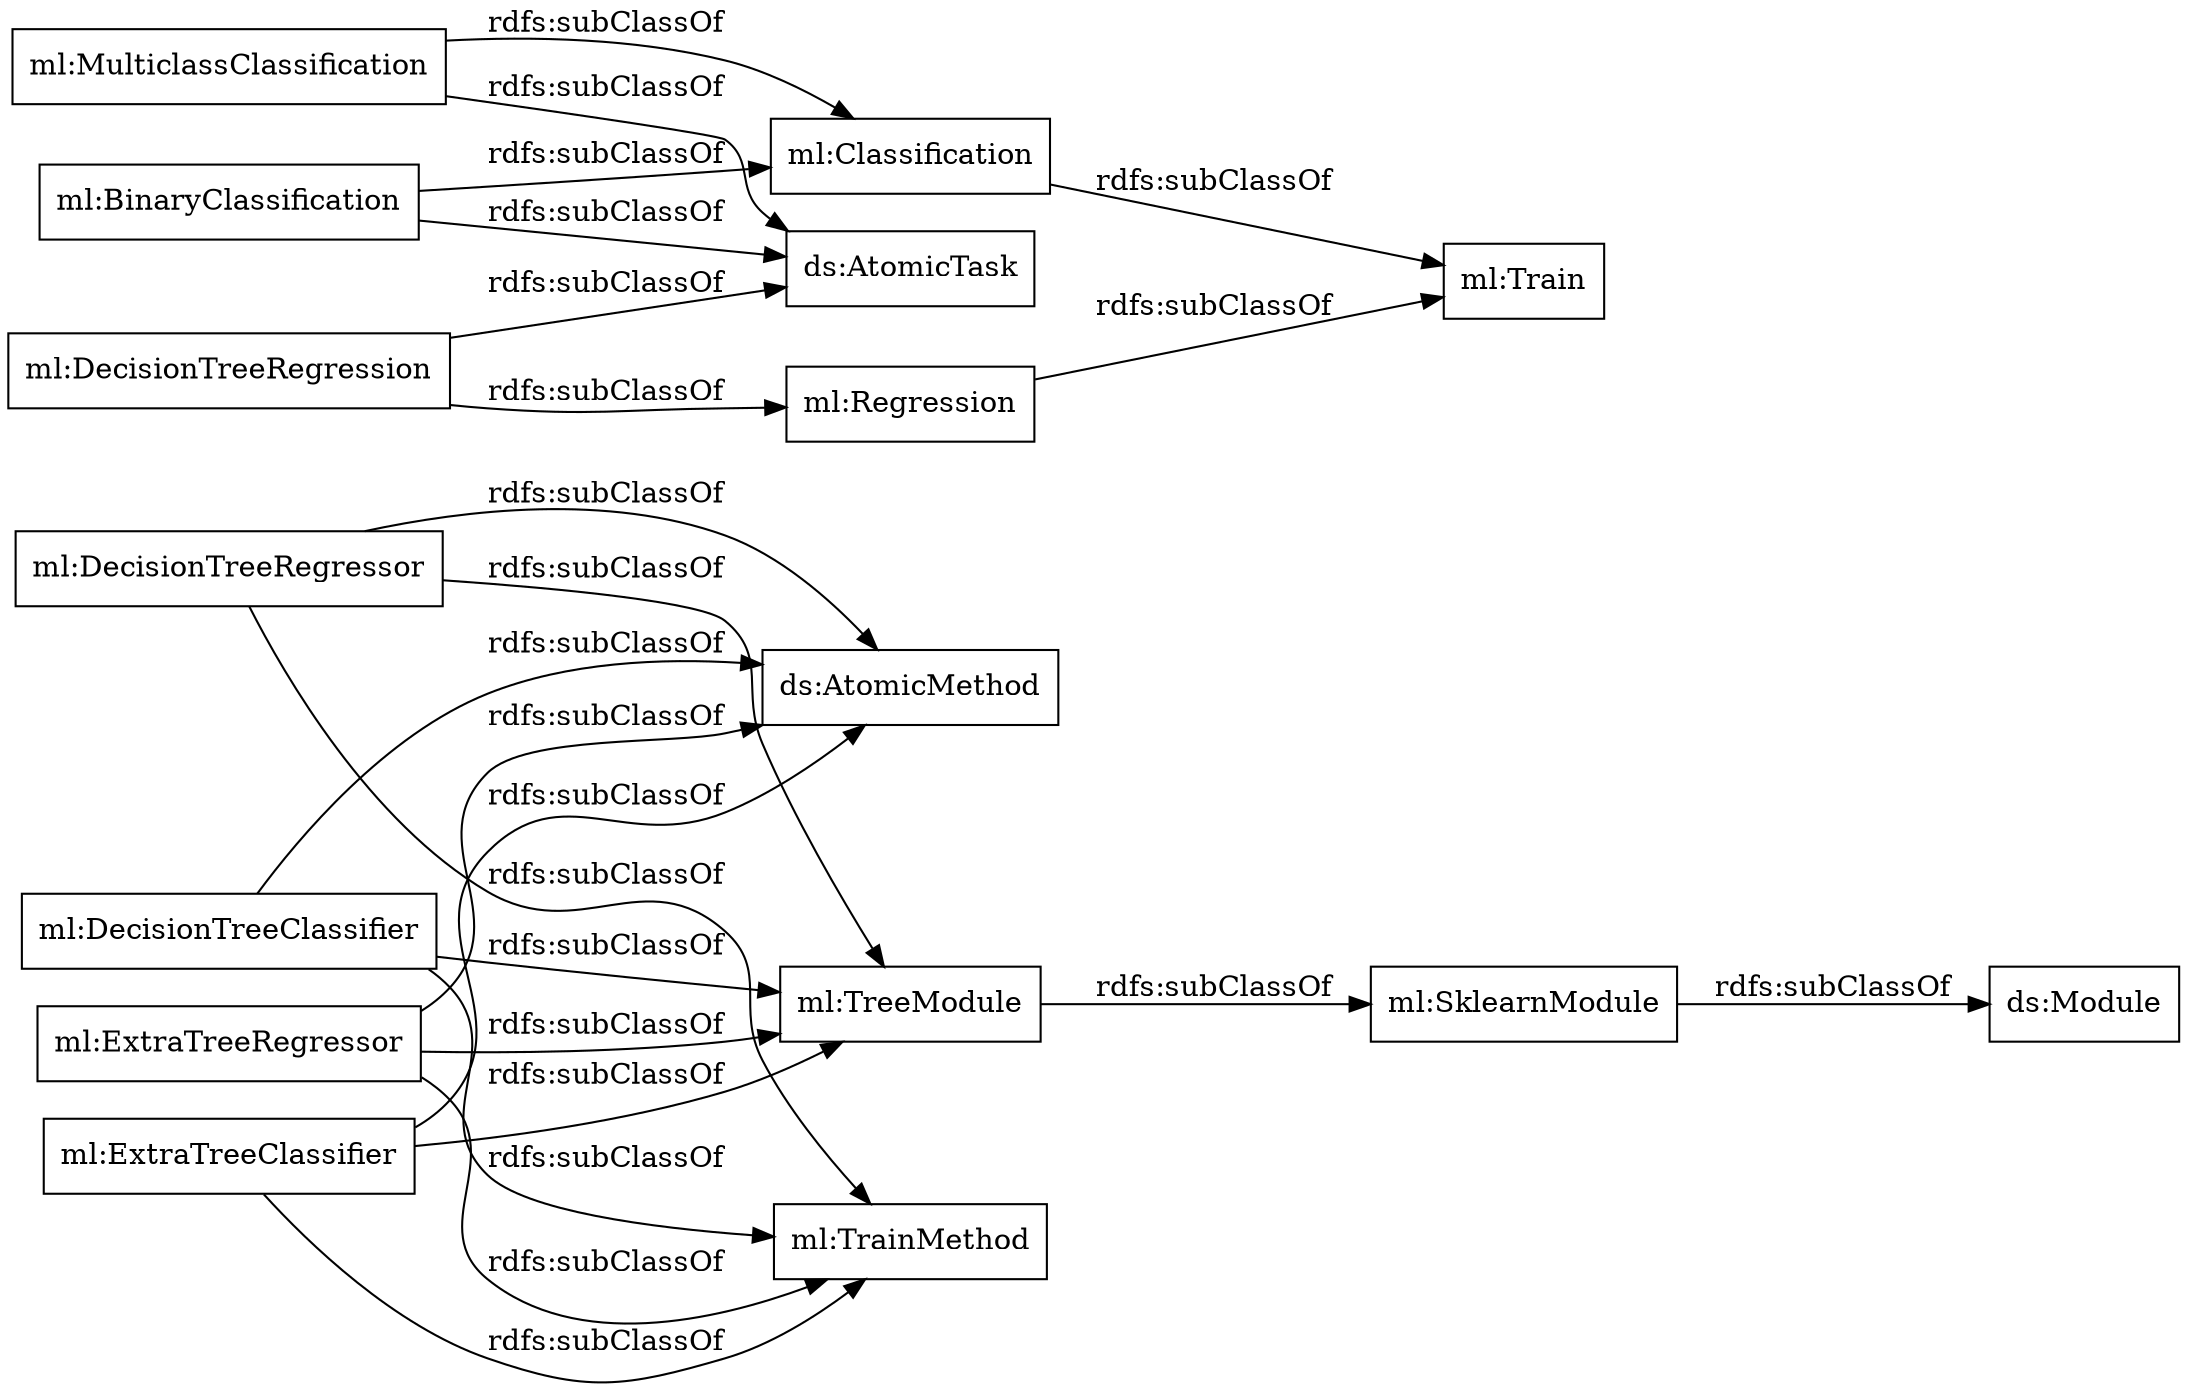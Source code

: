 digraph ar2dtool_diagram { 
rankdir=LR;
size="1000"
node [shape = rectangle, color="black"]; "ml:ExtraTreeClassifier" "ml:DecisionTreeRegressor" "ml:BinaryClassification" "ml:DecisionTreeRegression" "ml:Classification" "ml:MulticlassClassification" "ml:Train" "ml:SklearnModule" "ml:DecisionTreeClassifier" "ml:Regression" "ml:TreeModule" "ml:ExtraTreeRegressor" ; /*classes style*/
	"ml:SklearnModule" -> "ds:Module" [ label = "rdfs:subClassOf" ];
	"ml:Classification" -> "ml:Train" [ label = "rdfs:subClassOf" ];
	"ml:BinaryClassification" -> "ml:Classification" [ label = "rdfs:subClassOf" ];
	"ml:BinaryClassification" -> "ds:AtomicTask" [ label = "rdfs:subClassOf" ];
	"ml:ExtraTreeClassifier" -> "ml:TreeModule" [ label = "rdfs:subClassOf" ];
	"ml:ExtraTreeClassifier" -> "ml:TrainMethod" [ label = "rdfs:subClassOf" ];
	"ml:ExtraTreeClassifier" -> "ds:AtomicMethod" [ label = "rdfs:subClassOf" ];
	"ml:TreeModule" -> "ml:SklearnModule" [ label = "rdfs:subClassOf" ];
	"ml:DecisionTreeRegression" -> "ml:Regression" [ label = "rdfs:subClassOf" ];
	"ml:DecisionTreeRegression" -> "ds:AtomicTask" [ label = "rdfs:subClassOf" ];
	"ml:MulticlassClassification" -> "ml:Classification" [ label = "rdfs:subClassOf" ];
	"ml:MulticlassClassification" -> "ds:AtomicTask" [ label = "rdfs:subClassOf" ];
	"ml:DecisionTreeClassifier" -> "ml:TreeModule" [ label = "rdfs:subClassOf" ];
	"ml:DecisionTreeClassifier" -> "ml:TrainMethod" [ label = "rdfs:subClassOf" ];
	"ml:DecisionTreeClassifier" -> "ds:AtomicMethod" [ label = "rdfs:subClassOf" ];
	"ml:Regression" -> "ml:Train" [ label = "rdfs:subClassOf" ];
	"ml:DecisionTreeRegressor" -> "ml:TreeModule" [ label = "rdfs:subClassOf" ];
	"ml:DecisionTreeRegressor" -> "ml:TrainMethod" [ label = "rdfs:subClassOf" ];
	"ml:DecisionTreeRegressor" -> "ds:AtomicMethod" [ label = "rdfs:subClassOf" ];
	"ml:ExtraTreeRegressor" -> "ml:TreeModule" [ label = "rdfs:subClassOf" ];
	"ml:ExtraTreeRegressor" -> "ml:TrainMethod" [ label = "rdfs:subClassOf" ];
	"ml:ExtraTreeRegressor" -> "ds:AtomicMethod" [ label = "rdfs:subClassOf" ];

}
